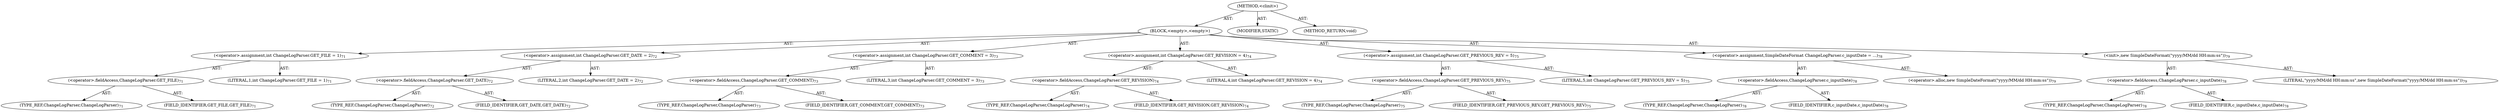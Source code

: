 digraph "&lt;clinit&gt;" {  
"111669149707" [label = <(METHOD,&lt;clinit&gt;)> ]
"25769803809" [label = <(BLOCK,&lt;empty&gt;,&lt;empty&gt;)> ]
"30064771231" [label = <(&lt;operator&gt;.assignment,int ChangeLogParser.GET_FILE = 1)<SUB>71</SUB>> ]
"30064771232" [label = <(&lt;operator&gt;.fieldAccess,ChangeLogParser.GET_FILE)<SUB>71</SUB>> ]
"180388626448" [label = <(TYPE_REF,ChangeLogParser,ChangeLogParser)<SUB>71</SUB>> ]
"55834574908" [label = <(FIELD_IDENTIFIER,GET_FILE,GET_FILE)<SUB>71</SUB>> ]
"90194313245" [label = <(LITERAL,1,int ChangeLogParser.GET_FILE = 1)<SUB>71</SUB>> ]
"30064771233" [label = <(&lt;operator&gt;.assignment,int ChangeLogParser.GET_DATE = 2)<SUB>72</SUB>> ]
"30064771234" [label = <(&lt;operator&gt;.fieldAccess,ChangeLogParser.GET_DATE)<SUB>72</SUB>> ]
"180388626449" [label = <(TYPE_REF,ChangeLogParser,ChangeLogParser)<SUB>72</SUB>> ]
"55834574909" [label = <(FIELD_IDENTIFIER,GET_DATE,GET_DATE)<SUB>72</SUB>> ]
"90194313246" [label = <(LITERAL,2,int ChangeLogParser.GET_DATE = 2)<SUB>72</SUB>> ]
"30064771235" [label = <(&lt;operator&gt;.assignment,int ChangeLogParser.GET_COMMENT = 3)<SUB>73</SUB>> ]
"30064771236" [label = <(&lt;operator&gt;.fieldAccess,ChangeLogParser.GET_COMMENT)<SUB>73</SUB>> ]
"180388626450" [label = <(TYPE_REF,ChangeLogParser,ChangeLogParser)<SUB>73</SUB>> ]
"55834574910" [label = <(FIELD_IDENTIFIER,GET_COMMENT,GET_COMMENT)<SUB>73</SUB>> ]
"90194313247" [label = <(LITERAL,3,int ChangeLogParser.GET_COMMENT = 3)<SUB>73</SUB>> ]
"30064771237" [label = <(&lt;operator&gt;.assignment,int ChangeLogParser.GET_REVISION = 4)<SUB>74</SUB>> ]
"30064771238" [label = <(&lt;operator&gt;.fieldAccess,ChangeLogParser.GET_REVISION)<SUB>74</SUB>> ]
"180388626451" [label = <(TYPE_REF,ChangeLogParser,ChangeLogParser)<SUB>74</SUB>> ]
"55834574911" [label = <(FIELD_IDENTIFIER,GET_REVISION,GET_REVISION)<SUB>74</SUB>> ]
"90194313248" [label = <(LITERAL,4,int ChangeLogParser.GET_REVISION = 4)<SUB>74</SUB>> ]
"30064771239" [label = <(&lt;operator&gt;.assignment,int ChangeLogParser.GET_PREVIOUS_REV = 5)<SUB>75</SUB>> ]
"30064771240" [label = <(&lt;operator&gt;.fieldAccess,ChangeLogParser.GET_PREVIOUS_REV)<SUB>75</SUB>> ]
"180388626452" [label = <(TYPE_REF,ChangeLogParser,ChangeLogParser)<SUB>75</SUB>> ]
"55834574912" [label = <(FIELD_IDENTIFIER,GET_PREVIOUS_REV,GET_PREVIOUS_REV)<SUB>75</SUB>> ]
"90194313249" [label = <(LITERAL,5,int ChangeLogParser.GET_PREVIOUS_REV = 5)<SUB>75</SUB>> ]
"30064771241" [label = <(&lt;operator&gt;.assignment,SimpleDateFormat ChangeLogParser.c_inputDate = ...)<SUB>78</SUB>> ]
"30064771242" [label = <(&lt;operator&gt;.fieldAccess,ChangeLogParser.c_inputDate)<SUB>78</SUB>> ]
"180388626453" [label = <(TYPE_REF,ChangeLogParser,ChangeLogParser)<SUB>78</SUB>> ]
"55834574913" [label = <(FIELD_IDENTIFIER,c_inputDate,c_inputDate)<SUB>78</SUB>> ]
"30064771243" [label = <(&lt;operator&gt;.alloc,new SimpleDateFormat(&quot;yyyy/MM/dd HH:mm:ss&quot;))<SUB>79</SUB>> ]
"30064771244" [label = <(&lt;init&gt;,new SimpleDateFormat(&quot;yyyy/MM/dd HH:mm:ss&quot;))<SUB>79</SUB>> ]
"30064771245" [label = <(&lt;operator&gt;.fieldAccess,ChangeLogParser.c_inputDate)<SUB>78</SUB>> ]
"180388626454" [label = <(TYPE_REF,ChangeLogParser,ChangeLogParser)<SUB>78</SUB>> ]
"55834574914" [label = <(FIELD_IDENTIFIER,c_inputDate,c_inputDate)<SUB>78</SUB>> ]
"90194313250" [label = <(LITERAL,&quot;yyyy/MM/dd HH:mm:ss&quot;,new SimpleDateFormat(&quot;yyyy/MM/dd HH:mm:ss&quot;))<SUB>79</SUB>> ]
"133143986217" [label = <(MODIFIER,STATIC)> ]
"128849018891" [label = <(METHOD_RETURN,void)> ]
  "111669149707" -> "25769803809"  [ label = "AST: "] 
  "111669149707" -> "133143986217"  [ label = "AST: "] 
  "111669149707" -> "128849018891"  [ label = "AST: "] 
  "25769803809" -> "30064771231"  [ label = "AST: "] 
  "25769803809" -> "30064771233"  [ label = "AST: "] 
  "25769803809" -> "30064771235"  [ label = "AST: "] 
  "25769803809" -> "30064771237"  [ label = "AST: "] 
  "25769803809" -> "30064771239"  [ label = "AST: "] 
  "25769803809" -> "30064771241"  [ label = "AST: "] 
  "25769803809" -> "30064771244"  [ label = "AST: "] 
  "30064771231" -> "30064771232"  [ label = "AST: "] 
  "30064771231" -> "90194313245"  [ label = "AST: "] 
  "30064771232" -> "180388626448"  [ label = "AST: "] 
  "30064771232" -> "55834574908"  [ label = "AST: "] 
  "30064771233" -> "30064771234"  [ label = "AST: "] 
  "30064771233" -> "90194313246"  [ label = "AST: "] 
  "30064771234" -> "180388626449"  [ label = "AST: "] 
  "30064771234" -> "55834574909"  [ label = "AST: "] 
  "30064771235" -> "30064771236"  [ label = "AST: "] 
  "30064771235" -> "90194313247"  [ label = "AST: "] 
  "30064771236" -> "180388626450"  [ label = "AST: "] 
  "30064771236" -> "55834574910"  [ label = "AST: "] 
  "30064771237" -> "30064771238"  [ label = "AST: "] 
  "30064771237" -> "90194313248"  [ label = "AST: "] 
  "30064771238" -> "180388626451"  [ label = "AST: "] 
  "30064771238" -> "55834574911"  [ label = "AST: "] 
  "30064771239" -> "30064771240"  [ label = "AST: "] 
  "30064771239" -> "90194313249"  [ label = "AST: "] 
  "30064771240" -> "180388626452"  [ label = "AST: "] 
  "30064771240" -> "55834574912"  [ label = "AST: "] 
  "30064771241" -> "30064771242"  [ label = "AST: "] 
  "30064771241" -> "30064771243"  [ label = "AST: "] 
  "30064771242" -> "180388626453"  [ label = "AST: "] 
  "30064771242" -> "55834574913"  [ label = "AST: "] 
  "30064771244" -> "30064771245"  [ label = "AST: "] 
  "30064771244" -> "90194313250"  [ label = "AST: "] 
  "30064771245" -> "180388626454"  [ label = "AST: "] 
  "30064771245" -> "55834574914"  [ label = "AST: "] 
}
